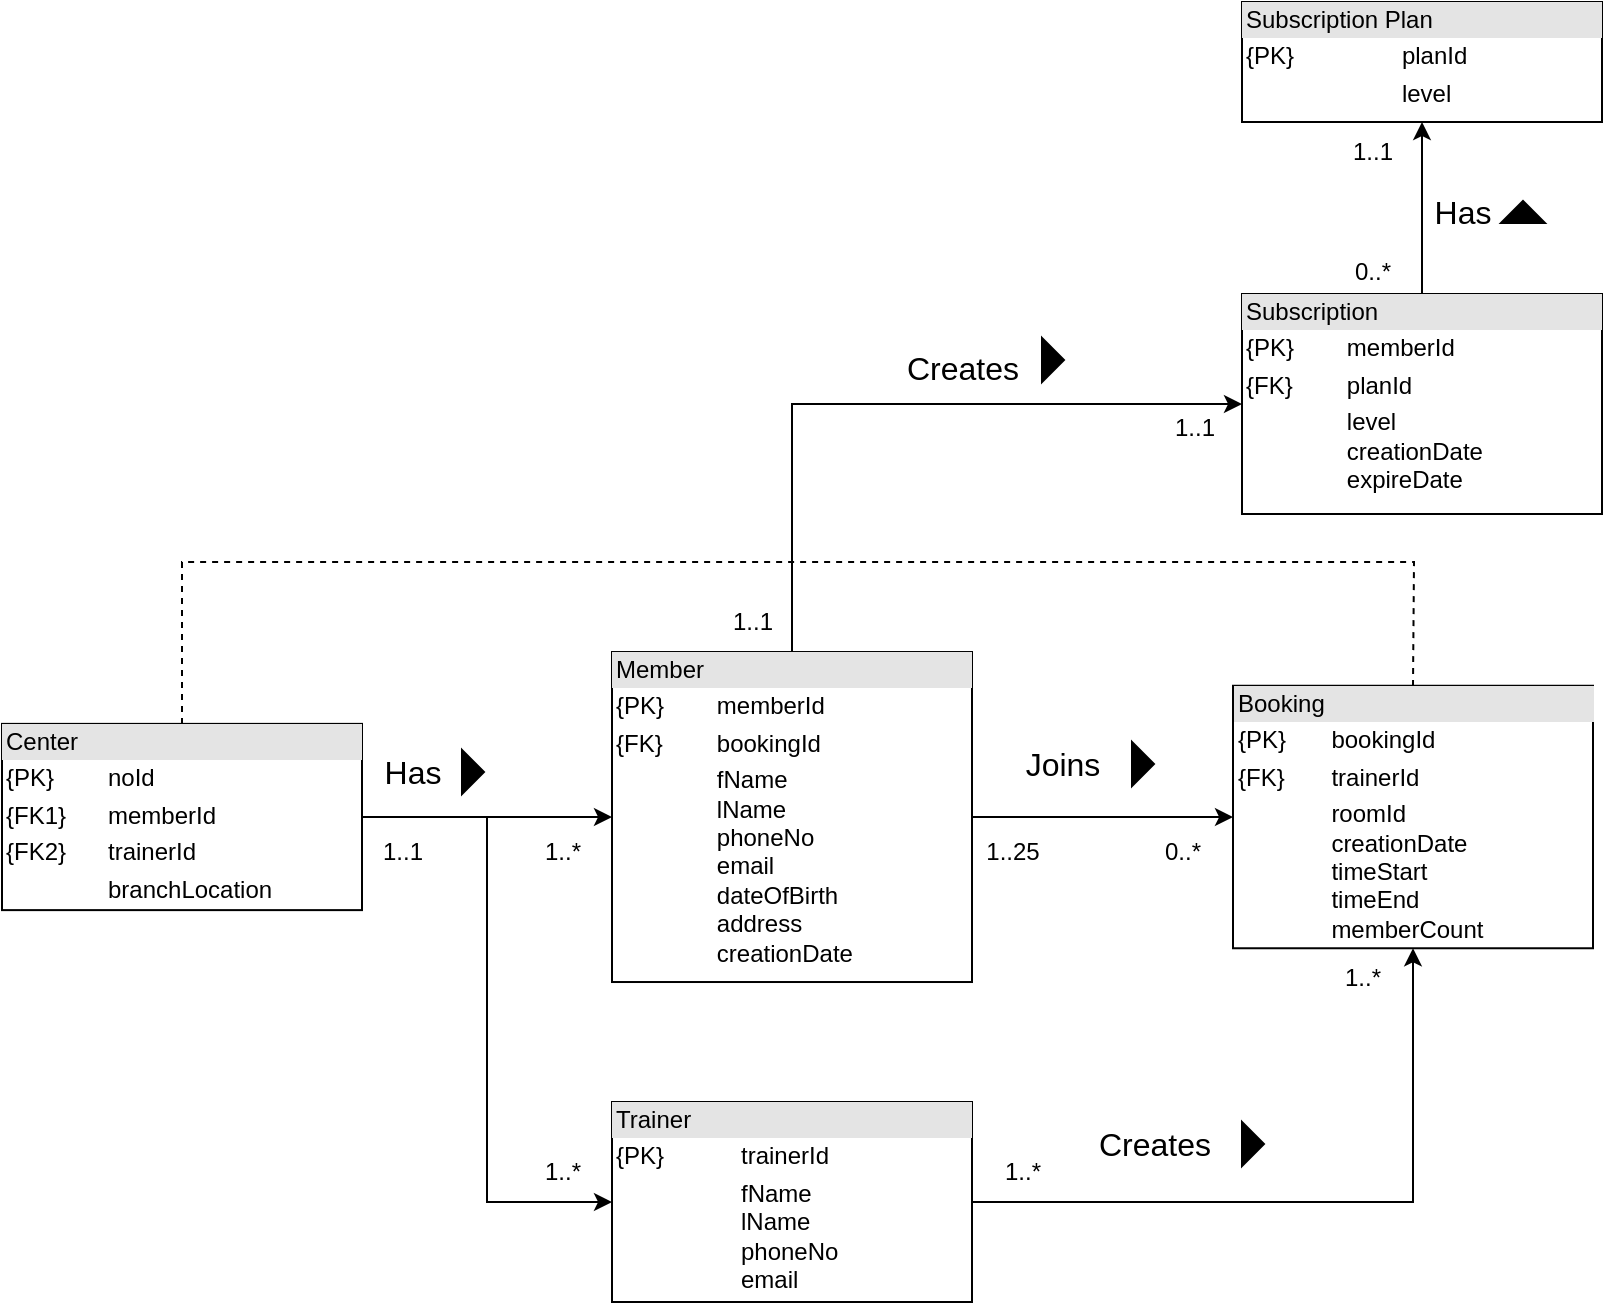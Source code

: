 <mxfile version="24.7.16">
  <diagram name="Page-1" id="UI2SmVcJ2p9Y1plNrHRQ">
    <mxGraphModel grid="1" page="1" gridSize="10" guides="1" tooltips="1" connect="1" arrows="1" fold="1" pageScale="1" pageWidth="850" pageHeight="1100" math="0" shadow="0">
      <root>
        <mxCell id="0" />
        <mxCell id="1" parent="0" />
        <mxCell id="p4sd4eIsDEmvBrI6cZkX-3" value="" style="edgeStyle=orthogonalEdgeStyle;rounded=0;orthogonalLoop=1;jettySize=auto;html=1;exitX=1;exitY=0.5;exitDx=0;exitDy=0;" edge="1" parent="1" source="p4sd4eIsDEmvBrI6cZkX-2" target="p4sd4eIsDEmvBrI6cZkX-1">
          <mxGeometry relative="1" as="geometry">
            <mxPoint x="300" y="580" as="sourcePoint" />
          </mxGeometry>
        </mxCell>
        <mxCell id="p4sd4eIsDEmvBrI6cZkX-18" style="edgeStyle=orthogonalEdgeStyle;rounded=0;orthogonalLoop=1;jettySize=auto;html=1;" edge="1" parent="1" source="p4sd4eIsDEmvBrI6cZkX-1" target="p4sd4eIsDEmvBrI6cZkX-17">
          <mxGeometry relative="1" as="geometry" />
        </mxCell>
        <mxCell id="p4sd4eIsDEmvBrI6cZkX-31" style="edgeStyle=orthogonalEdgeStyle;rounded=0;orthogonalLoop=1;jettySize=auto;html=1;entryX=0;entryY=0.5;entryDx=0;entryDy=0;" edge="1" parent="1" source="p4sd4eIsDEmvBrI6cZkX-1" target="p4sd4eIsDEmvBrI6cZkX-29">
          <mxGeometry relative="1" as="geometry">
            <Array as="points">
              <mxPoint x="425" y="231" />
            </Array>
          </mxGeometry>
        </mxCell>
        <mxCell id="p4sd4eIsDEmvBrI6cZkX-1" value="&lt;div style=&quot;box-sizing:border-box;width:100%;background:#e4e4e4;padding:2px;&quot;&gt;Member&lt;/div&gt;&lt;table style=&quot;width:100%;font-size:1em;&quot; cellpadding=&quot;2&quot; cellspacing=&quot;0&quot;&gt;&lt;tbody&gt;&lt;tr&gt;&lt;td&gt;{PK}&lt;/td&gt;&lt;td&gt;memberId&lt;br&gt;&lt;/td&gt;&lt;/tr&gt;&lt;tr&gt;&lt;td&gt;{FK}&lt;br&gt;&lt;/td&gt;&lt;td&gt;bookingId&lt;br&gt;&lt;/td&gt;&lt;/tr&gt;&lt;tr&gt;&lt;td&gt;&lt;/td&gt;&lt;td&gt;fName&lt;br&gt;lName&lt;br&gt;phoneNo&lt;br&gt;email&lt;br&gt;dateOfBirth&lt;br&gt;address&lt;br&gt;creationDate&lt;br&gt;&lt;/td&gt;&lt;/tr&gt;&lt;/tbody&gt;&lt;/table&gt;" style="verticalAlign=top;align=left;overflow=fill;html=1;whiteSpace=wrap;" vertex="1" parent="1">
          <mxGeometry x="335" y="355.01" width="180" height="165" as="geometry" />
        </mxCell>
        <mxCell id="p4sd4eIsDEmvBrI6cZkX-24" style="edgeStyle=orthogonalEdgeStyle;rounded=0;orthogonalLoop=1;jettySize=auto;html=1;entryX=0;entryY=0.5;entryDx=0;entryDy=0;" edge="1" parent="1" source="p4sd4eIsDEmvBrI6cZkX-2" target="p4sd4eIsDEmvBrI6cZkX-16">
          <mxGeometry relative="1" as="geometry" />
        </mxCell>
        <mxCell id="p4sd4eIsDEmvBrI6cZkX-2" value="&lt;div style=&quot;box-sizing:border-box;width:100%;background:#e4e4e4;padding:2px;&quot;&gt;Center&lt;br&gt;&lt;/div&gt;&lt;table style=&quot;width:100%;font-size:1em;&quot; cellpadding=&quot;2&quot; cellspacing=&quot;0&quot;&gt;&lt;tbody&gt;&lt;tr&gt;&lt;td&gt;{PK}&lt;/td&gt;&lt;td&gt;noId&lt;br&gt;&lt;/td&gt;&lt;/tr&gt;&lt;tr&gt;&lt;td&gt;{FK1}&lt;/td&gt;&lt;td&gt;memberId&lt;/td&gt;&lt;/tr&gt;&lt;tr&gt;&lt;td&gt;{FK2}&lt;/td&gt;&lt;td&gt;trainerId&lt;br&gt;&lt;/td&gt;&lt;/tr&gt;&lt;tr&gt;&lt;td&gt;&lt;/td&gt;&lt;td&gt;branchLocation&lt;br&gt;&lt;/td&gt;&lt;/tr&gt;&lt;/tbody&gt;&lt;/table&gt;" style="verticalAlign=top;align=left;overflow=fill;html=1;whiteSpace=wrap;" vertex="1" parent="1">
          <mxGeometry x="30" y="390.94" width="180" height="93.12" as="geometry" />
        </mxCell>
        <mxCell id="p4sd4eIsDEmvBrI6cZkX-6" value="1..1" style="text;html=1;align=center;verticalAlign=middle;resizable=0;points=[];autosize=1;strokeColor=none;fillColor=none;" vertex="1" parent="1">
          <mxGeometry x="210" y="440" width="40" height="30" as="geometry" />
        </mxCell>
        <mxCell id="p4sd4eIsDEmvBrI6cZkX-7" value="1..*" style="text;html=1;align=center;verticalAlign=middle;resizable=0;points=[];autosize=1;strokeColor=none;fillColor=none;" vertex="1" parent="1">
          <mxGeometry x="290" y="440" width="40" height="30" as="geometry" />
        </mxCell>
        <mxCell id="p4sd4eIsDEmvBrI6cZkX-8" value="&lt;font style=&quot;font-size: 16px;&quot;&gt;Has&lt;/font&gt;" style="text;html=1;align=center;verticalAlign=middle;resizable=0;points=[];autosize=1;strokeColor=none;fillColor=none;" vertex="1" parent="1">
          <mxGeometry x="210" y="400" width="50" height="30" as="geometry" />
        </mxCell>
        <mxCell id="p4sd4eIsDEmvBrI6cZkX-9" value="" style="triangle;aspect=fixed;fillColor=strokeColor;" vertex="1" parent="1">
          <mxGeometry x="260" y="404" width="11" height="22" as="geometry" />
        </mxCell>
        <mxCell id="p4sd4eIsDEmvBrI6cZkX-11" value="&lt;font style=&quot;font-size: 16px;&quot;&gt;Joins&lt;/font&gt;" style="text;html=1;align=center;verticalAlign=middle;resizable=0;points=[];autosize=1;strokeColor=none;fillColor=none;" vertex="1" parent="1">
          <mxGeometry x="530" y="396" width="60" height="30" as="geometry" />
        </mxCell>
        <mxCell id="p4sd4eIsDEmvBrI6cZkX-12" value="" style="triangle;aspect=fixed;fillColor=strokeColor;" vertex="1" parent="1">
          <mxGeometry x="595" y="400" width="11" height="22" as="geometry" />
        </mxCell>
        <mxCell id="p4sd4eIsDEmvBrI6cZkX-13" value="0..*" style="text;html=1;align=center;verticalAlign=middle;resizable=0;points=[];autosize=1;strokeColor=none;fillColor=none;" vertex="1" parent="1">
          <mxGeometry x="600" y="440" width="40" height="30" as="geometry" />
        </mxCell>
        <mxCell id="p4sd4eIsDEmvBrI6cZkX-14" value="1..25" style="text;html=1;align=center;verticalAlign=middle;resizable=0;points=[];autosize=1;strokeColor=none;fillColor=none;" vertex="1" parent="1">
          <mxGeometry x="510" y="440" width="50" height="30" as="geometry" />
        </mxCell>
        <mxCell id="p4sd4eIsDEmvBrI6cZkX-21" style="edgeStyle=orthogonalEdgeStyle;rounded=0;orthogonalLoop=1;jettySize=auto;html=1;" edge="1" parent="1" source="p4sd4eIsDEmvBrI6cZkX-16" target="p4sd4eIsDEmvBrI6cZkX-17">
          <mxGeometry relative="1" as="geometry" />
        </mxCell>
        <mxCell id="p4sd4eIsDEmvBrI6cZkX-16" value="&lt;div style=&quot;box-sizing:border-box;width:100%;background:#e4e4e4;padding:2px;&quot;&gt;Trainer&lt;/div&gt;&lt;table style=&quot;width:100%;font-size:1em;&quot; cellpadding=&quot;2&quot; cellspacing=&quot;0&quot;&gt;&lt;tbody&gt;&lt;tr&gt;&lt;td&gt;{PK}&lt;/td&gt;&lt;td&gt;trainerId&lt;br&gt;&lt;/td&gt;&lt;/tr&gt;&lt;tr&gt;&lt;td&gt;&lt;/td&gt;&lt;td&gt;fName&lt;br&gt;lName&lt;br&gt;phoneNo&lt;br&gt;email&lt;br&gt;&lt;/td&gt;&lt;/tr&gt;&lt;/tbody&gt;&lt;/table&gt;" style="verticalAlign=top;align=left;overflow=fill;html=1;whiteSpace=wrap;" vertex="1" parent="1">
          <mxGeometry x="335" y="580" width="180" height="100" as="geometry" />
        </mxCell>
        <mxCell id="p4sd4eIsDEmvBrI6cZkX-17" value="&lt;div style=&quot;box-sizing:border-box;width:100%;background:#e4e4e4;padding:2px;&quot;&gt;Booking&lt;/div&gt;&lt;table style=&quot;width:100%;font-size:1em;&quot; cellpadding=&quot;2&quot; cellspacing=&quot;0&quot;&gt;&lt;tbody&gt;&lt;tr&gt;&lt;td&gt;{PK}&lt;/td&gt;&lt;td&gt;bookingId&lt;/td&gt;&lt;/tr&gt;&lt;tr&gt;&lt;td&gt;{FK}&lt;/td&gt;&lt;td&gt;trainerId&lt;/td&gt;&lt;/tr&gt;&lt;tr&gt;&lt;td&gt;&lt;/td&gt;&lt;td&gt;roomId&lt;br&gt;creationDate&lt;br&gt;timeStart&lt;br&gt;timeEnd&lt;br&gt;memberCount&lt;br&gt;&lt;/td&gt;&lt;/tr&gt;&lt;/tbody&gt;&lt;/table&gt;" style="verticalAlign=top;align=left;overflow=fill;html=1;whiteSpace=wrap;" vertex="1" parent="1">
          <mxGeometry x="645.5" y="371.88" width="180" height="131.25" as="geometry" />
        </mxCell>
        <mxCell id="p4sd4eIsDEmvBrI6cZkX-19" value="&lt;font style=&quot;font-size: 16px;&quot;&gt;Creates&lt;/font&gt;" style="text;html=1;align=center;verticalAlign=middle;resizable=0;points=[];autosize=1;strokeColor=none;fillColor=none;" vertex="1" parent="1">
          <mxGeometry x="565.5" y="586" width="80" height="30" as="geometry" />
        </mxCell>
        <mxCell id="p4sd4eIsDEmvBrI6cZkX-20" value="" style="triangle;aspect=fixed;fillColor=strokeColor;" vertex="1" parent="1">
          <mxGeometry x="650" y="590" width="11" height="22" as="geometry" />
        </mxCell>
        <mxCell id="p4sd4eIsDEmvBrI6cZkX-22" value="1..*" style="text;html=1;align=center;verticalAlign=middle;resizable=0;points=[];autosize=1;strokeColor=none;fillColor=none;" vertex="1" parent="1">
          <mxGeometry x="690" y="503.13" width="40" height="30" as="geometry" />
        </mxCell>
        <mxCell id="p4sd4eIsDEmvBrI6cZkX-23" value="1..*" style="text;html=1;align=center;verticalAlign=middle;resizable=0;points=[];autosize=1;strokeColor=none;fillColor=none;" vertex="1" parent="1">
          <mxGeometry x="520" y="600" width="40" height="30" as="geometry" />
        </mxCell>
        <mxCell id="p4sd4eIsDEmvBrI6cZkX-25" value="1..*" style="text;html=1;align=center;verticalAlign=middle;resizable=0;points=[];autosize=1;strokeColor=none;fillColor=none;" vertex="1" parent="1">
          <mxGeometry x="290" y="600" width="40" height="30" as="geometry" />
        </mxCell>
        <mxCell id="p4sd4eIsDEmvBrI6cZkX-28" value="" style="endArrow=none;dashed=1;endFill=0;endSize=12;html=1;rounded=0;entryX=0.5;entryY=0;entryDx=0;entryDy=0;exitX=0.5;exitY=0;exitDx=0;exitDy=0;" edge="1" parent="1" source="p4sd4eIsDEmvBrI6cZkX-2" target="p4sd4eIsDEmvBrI6cZkX-17">
          <mxGeometry width="160" relative="1" as="geometry">
            <mxPoint x="360" y="290" as="sourcePoint" />
            <mxPoint x="520" y="290" as="targetPoint" />
            <Array as="points">
              <mxPoint x="120" y="310" />
              <mxPoint x="736" y="310" />
            </Array>
          </mxGeometry>
        </mxCell>
        <mxCell id="5Dos0jhWPOND7GToPFTy-4" style="edgeStyle=orthogonalEdgeStyle;rounded=0;orthogonalLoop=1;jettySize=auto;html=1;exitX=0.5;exitY=0;exitDx=0;exitDy=0;" edge="1" parent="1" source="p4sd4eIsDEmvBrI6cZkX-29" target="5Dos0jhWPOND7GToPFTy-1">
          <mxGeometry relative="1" as="geometry" />
        </mxCell>
        <mxCell id="p4sd4eIsDEmvBrI6cZkX-29" value="&lt;div style=&quot;box-sizing:border-box;width:100%;background:#e4e4e4;padding:2px;&quot;&gt;Subscription&lt;/div&gt;&lt;table style=&quot;width:100%;font-size:1em;&quot; cellpadding=&quot;2&quot; cellspacing=&quot;0&quot;&gt;&lt;tbody&gt;&lt;tr&gt;&lt;td&gt;{PK}&lt;/td&gt;&lt;td&gt;memberId&lt;br&gt;&lt;/td&gt;&lt;/tr&gt;&lt;tr&gt;&lt;td&gt;{FK}&lt;/td&gt;&lt;td&gt;planId&lt;br&gt;&lt;/td&gt;&lt;/tr&gt;&lt;tr&gt;&lt;td&gt;&lt;br&gt;&lt;/td&gt;&lt;td&gt;level&lt;br&gt;creationDate&lt;br&gt;expireDate&lt;br&gt;&lt;/td&gt;&lt;/tr&gt;&lt;/tbody&gt;&lt;/table&gt;" style="verticalAlign=top;align=left;overflow=fill;html=1;whiteSpace=wrap;" vertex="1" parent="1">
          <mxGeometry x="650" y="176" width="180" height="110" as="geometry" />
        </mxCell>
        <mxCell id="p4sd4eIsDEmvBrI6cZkX-32" value="&lt;font style=&quot;font-size: 16px;&quot;&gt;Creates&lt;/font&gt;" style="text;html=1;align=center;verticalAlign=middle;resizable=0;points=[];autosize=1;strokeColor=none;fillColor=none;" vertex="1" parent="1">
          <mxGeometry x="470" y="198" width="80" height="30" as="geometry" />
        </mxCell>
        <mxCell id="p4sd4eIsDEmvBrI6cZkX-33" value="" style="triangle;aspect=fixed;fillColor=strokeColor;" vertex="1" parent="1">
          <mxGeometry x="550" y="198" width="11" height="22" as="geometry" />
        </mxCell>
        <mxCell id="p4sd4eIsDEmvBrI6cZkX-34" value="1..1" style="text;html=1;align=center;verticalAlign=middle;resizable=0;points=[];autosize=1;strokeColor=none;fillColor=none;" vertex="1" parent="1">
          <mxGeometry x="385" y="325.01" width="40" height="30" as="geometry" />
        </mxCell>
        <mxCell id="p4sd4eIsDEmvBrI6cZkX-35" value="1..1" style="text;html=1;align=center;verticalAlign=middle;resizable=0;points=[];autosize=1;strokeColor=none;fillColor=none;" vertex="1" parent="1">
          <mxGeometry x="605.5" y="228" width="40" height="30" as="geometry" />
        </mxCell>
        <mxCell id="5Dos0jhWPOND7GToPFTy-1" value="&lt;div style=&quot;box-sizing:border-box;width:100%;background:#e4e4e4;padding:2px;&quot;&gt;Subscription Plan&lt;br&gt;&lt;/div&gt;&lt;table style=&quot;width:100%;font-size:1em;&quot; cellpadding=&quot;2&quot; cellspacing=&quot;0&quot;&gt;&lt;tbody&gt;&lt;tr&gt;&lt;td&gt;{PK}&lt;/td&gt;&lt;td&gt;planId&lt;br&gt;&lt;/td&gt;&lt;/tr&gt;&lt;tr&gt;&lt;td&gt;&lt;/td&gt;&lt;td&gt;level&lt;br&gt;&lt;/td&gt;&lt;/tr&gt;&lt;/tbody&gt;&lt;/table&gt;" style="verticalAlign=top;align=left;overflow=fill;html=1;whiteSpace=wrap;" vertex="1" parent="1">
          <mxGeometry x="650" y="30" width="180" height="60" as="geometry" />
        </mxCell>
        <mxCell id="5Dos0jhWPOND7GToPFTy-2" value="&lt;font style=&quot;font-size: 16px;&quot;&gt;Has&lt;/font&gt;" style="text;html=1;align=center;verticalAlign=middle;resizable=0;points=[];autosize=1;strokeColor=none;fillColor=none;" vertex="1" parent="1">
          <mxGeometry x="735" y="120" width="50" height="30" as="geometry" />
        </mxCell>
        <mxCell id="5Dos0jhWPOND7GToPFTy-3" value="" style="triangle;aspect=fixed;fillColor=strokeColor;rotation=-90;" vertex="1" parent="1">
          <mxGeometry x="785" y="124" width="11" height="22" as="geometry" />
        </mxCell>
        <mxCell id="5Dos0jhWPOND7GToPFTy-6" value="1..1" style="text;html=1;align=center;verticalAlign=middle;resizable=0;points=[];autosize=1;strokeColor=none;fillColor=none;" vertex="1" parent="1">
          <mxGeometry x="695" y="90" width="40" height="30" as="geometry" />
        </mxCell>
        <mxCell id="5Dos0jhWPOND7GToPFTy-7" value="0..*" style="text;html=1;align=center;verticalAlign=middle;resizable=0;points=[];autosize=1;strokeColor=none;fillColor=none;" vertex="1" parent="1">
          <mxGeometry x="695" y="150" width="40" height="30" as="geometry" />
        </mxCell>
      </root>
    </mxGraphModel>
  </diagram>
</mxfile>
